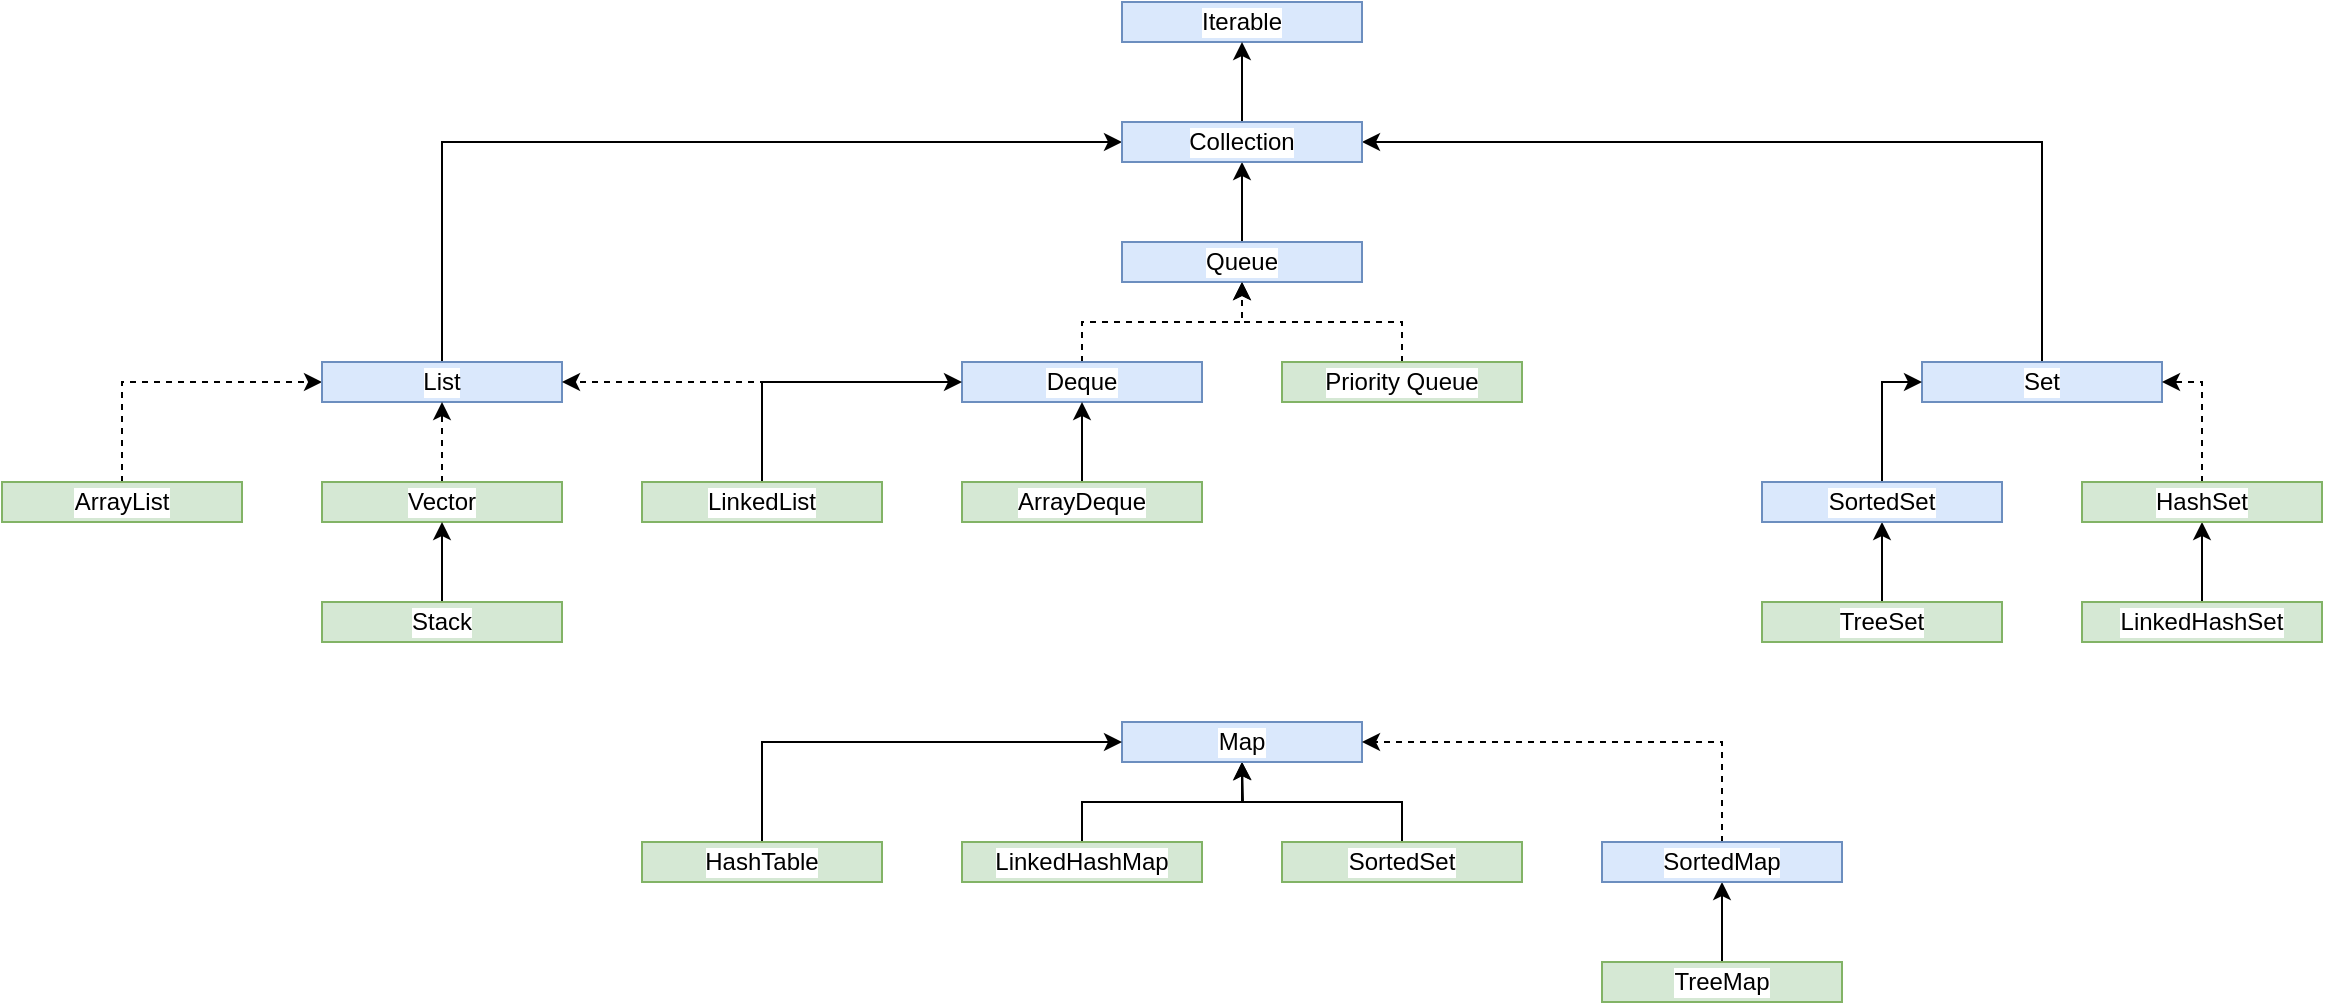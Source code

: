 <mxfile version="20.5.3" type="embed"><diagram name="Страница — 1" id="8VdXoSXOcOiXIlTusOmZ"><mxGraphModel dx="2238" dy="1378" grid="1" gridSize="10" guides="0" tooltips="1" connect="1" arrows="1" fold="1" page="0" pageScale="1" pageWidth="827" pageHeight="1169" math="0" shadow="0"><root><mxCell id="0"/><mxCell id="1" parent="0"/><mxCell id="aY1j8prLThrJ-g-cgl9k-35" style="edgeStyle=orthogonalEdgeStyle;rounded=0;orthogonalLoop=1;jettySize=auto;html=1;exitX=0.5;exitY=0;exitDx=0;exitDy=0;entryX=0.5;entryY=1;entryDx=0;entryDy=0;dashed=1;labelBackgroundColor=default;" parent="1" source="aY1j8prLThrJ-g-cgl9k-3" target="aY1j8prLThrJ-g-cgl9k-7" edge="1"><mxGeometry relative="1" as="geometry"/></mxCell><mxCell id="aY1j8prLThrJ-g-cgl9k-3" value="Priority Queue" style="html=1;whiteSpace=wrap;fillColor=#d5e8d4;strokeColor=#82b366;rounded=0;labelBackgroundColor=default;" parent="1" vertex="1"><mxGeometry x="480" y="519" width="120" height="20" as="geometry"/></mxCell><mxCell id="aY1j8prLThrJ-g-cgl9k-32" style="edgeStyle=orthogonalEdgeStyle;rounded=0;orthogonalLoop=1;jettySize=auto;html=1;exitX=0.5;exitY=0;exitDx=0;exitDy=0;entryX=1;entryY=0.5;entryDx=0;entryDy=0;labelBackgroundColor=default;" parent="1" source="aY1j8prLThrJ-g-cgl9k-4" target="aY1j8prLThrJ-g-cgl9k-16" edge="1"><mxGeometry relative="1" as="geometry"/></mxCell><mxCell id="aY1j8prLThrJ-g-cgl9k-4" value="Set" style="html=1;whiteSpace=wrap;fillColor=#dae8fc;strokeColor=#6c8ebf;rounded=0;labelBackgroundColor=default;" parent="1" vertex="1"><mxGeometry x="800" y="519" width="120" height="20" as="geometry"/></mxCell><mxCell id="aY1j8prLThrJ-g-cgl9k-49" style="edgeStyle=orthogonalEdgeStyle;rounded=0;orthogonalLoop=1;jettySize=auto;html=1;exitX=0.5;exitY=0;exitDx=0;exitDy=0;entryX=0.5;entryY=1;entryDx=0;entryDy=0;labelBackgroundColor=default;" parent="1" source="aY1j8prLThrJ-g-cgl9k-5" target="aY1j8prLThrJ-g-cgl9k-13" edge="1"><mxGeometry relative="1" as="geometry"/></mxCell><mxCell id="aY1j8prLThrJ-g-cgl9k-5" value="LinkedHashSet" style="html=1;whiteSpace=wrap;fillColor=#d5e8d4;strokeColor=#82b366;rounded=0;labelBackgroundColor=default;" parent="1" vertex="1"><mxGeometry x="880" y="639" width="120" height="20" as="geometry"/></mxCell><mxCell id="aY1j8prLThrJ-g-cgl9k-47" style="edgeStyle=orthogonalEdgeStyle;rounded=0;orthogonalLoop=1;jettySize=auto;html=1;exitX=0.5;exitY=0;exitDx=0;exitDy=0;entryX=0.5;entryY=1;entryDx=0;entryDy=0;labelBackgroundColor=default;" parent="1" source="aY1j8prLThrJ-g-cgl9k-6" target="aY1j8prLThrJ-g-cgl9k-14" edge="1"><mxGeometry relative="1" as="geometry"/></mxCell><mxCell id="aY1j8prLThrJ-g-cgl9k-6" value="TreeSet" style="html=1;whiteSpace=wrap;fillColor=#d5e8d4;strokeColor=#82b366;rounded=0;labelBackgroundColor=default;" parent="1" vertex="1"><mxGeometry x="720" y="639" width="120" height="20" as="geometry"/></mxCell><mxCell id="aY1j8prLThrJ-g-cgl9k-31" style="edgeStyle=orthogonalEdgeStyle;rounded=0;orthogonalLoop=1;jettySize=auto;html=1;exitX=0.5;exitY=0;exitDx=0;exitDy=0;entryX=0.5;entryY=1;entryDx=0;entryDy=0;labelBackgroundColor=default;" parent="1" source="aY1j8prLThrJ-g-cgl9k-7" target="aY1j8prLThrJ-g-cgl9k-16" edge="1"><mxGeometry relative="1" as="geometry"/></mxCell><mxCell id="aY1j8prLThrJ-g-cgl9k-7" value="Queue" style="html=1;whiteSpace=wrap;fillColor=#dae8fc;strokeColor=#6c8ebf;rounded=0;labelBackgroundColor=default;" parent="1" vertex="1"><mxGeometry x="400" y="459" width="120" height="20" as="geometry"/></mxCell><mxCell id="aY1j8prLThrJ-g-cgl9k-34" style="edgeStyle=orthogonalEdgeStyle;rounded=0;orthogonalLoop=1;jettySize=auto;html=1;exitX=0.5;exitY=0;exitDx=0;exitDy=0;entryX=0.5;entryY=1;entryDx=0;entryDy=0;dashed=1;labelBackgroundColor=default;" parent="1" source="aY1j8prLThrJ-g-cgl9k-8" target="aY1j8prLThrJ-g-cgl9k-7" edge="1"><mxGeometry relative="1" as="geometry"/></mxCell><mxCell id="aY1j8prLThrJ-g-cgl9k-8" value="Deque" style="html=1;whiteSpace=wrap;fillColor=#dae8fc;strokeColor=#6c8ebf;rounded=0;labelBackgroundColor=default;" parent="1" vertex="1"><mxGeometry x="320" y="519" width="120" height="20" as="geometry"/></mxCell><mxCell id="aY1j8prLThrJ-g-cgl9k-40" style="edgeStyle=orthogonalEdgeStyle;rounded=0;orthogonalLoop=1;jettySize=auto;html=1;exitX=0.5;exitY=0;exitDx=0;exitDy=0;entryX=0;entryY=0.5;entryDx=0;entryDy=0;dashed=1;labelBackgroundColor=default;" parent="1" source="aY1j8prLThrJ-g-cgl9k-9" target="aY1j8prLThrJ-g-cgl9k-10" edge="1"><mxGeometry relative="1" as="geometry"/></mxCell><mxCell id="aY1j8prLThrJ-g-cgl9k-9" value="ArrayList" style="html=1;whiteSpace=wrap;fillColor=#d5e8d4;strokeColor=#82b366;rounded=0;labelBackgroundColor=default;" parent="1" vertex="1"><mxGeometry x="-160" y="579" width="120" height="20" as="geometry"/></mxCell><mxCell id="aY1j8prLThrJ-g-cgl9k-33" style="edgeStyle=orthogonalEdgeStyle;rounded=0;orthogonalLoop=1;jettySize=auto;html=1;exitX=0.5;exitY=0;exitDx=0;exitDy=0;entryX=0;entryY=0.5;entryDx=0;entryDy=0;labelBackgroundColor=default;" parent="1" source="aY1j8prLThrJ-g-cgl9k-10" target="aY1j8prLThrJ-g-cgl9k-16" edge="1"><mxGeometry relative="1" as="geometry"/></mxCell><mxCell id="aY1j8prLThrJ-g-cgl9k-10" value="List" style="html=1;whiteSpace=wrap;fillColor=#dae8fc;strokeColor=#6c8ebf;rounded=0;labelBackgroundColor=default;" parent="1" vertex="1"><mxGeometry y="519" width="120" height="20" as="geometry"/></mxCell><mxCell id="aY1j8prLThrJ-g-cgl9k-39" style="edgeStyle=orthogonalEdgeStyle;rounded=0;orthogonalLoop=1;jettySize=auto;html=1;exitX=0.5;exitY=0;exitDx=0;exitDy=0;entryX=0.5;entryY=1;entryDx=0;entryDy=0;dashed=1;labelBackgroundColor=default;" parent="1" source="aY1j8prLThrJ-g-cgl9k-11" target="aY1j8prLThrJ-g-cgl9k-10" edge="1"><mxGeometry relative="1" as="geometry"/></mxCell><mxCell id="aY1j8prLThrJ-g-cgl9k-11" value="Vector" style="html=1;whiteSpace=wrap;fillColor=#d5e8d4;strokeColor=#82b366;rounded=0;labelBackgroundColor=default;" parent="1" vertex="1"><mxGeometry y="579" width="120" height="20" as="geometry"/></mxCell><mxCell id="aY1j8prLThrJ-g-cgl9k-41" style="edgeStyle=orthogonalEdgeStyle;rounded=0;orthogonalLoop=1;jettySize=auto;html=1;exitX=0.5;exitY=0;exitDx=0;exitDy=0;entryX=0.5;entryY=1;entryDx=0;entryDy=0;labelBackgroundColor=default;" parent="1" source="aY1j8prLThrJ-g-cgl9k-12" target="aY1j8prLThrJ-g-cgl9k-11" edge="1"><mxGeometry relative="1" as="geometry"/></mxCell><mxCell id="aY1j8prLThrJ-g-cgl9k-12" value="Stack" style="html=1;whiteSpace=wrap;fillColor=#d5e8d4;strokeColor=#82b366;rounded=0;labelBackgroundColor=default;" parent="1" vertex="1"><mxGeometry y="639" width="120" height="20" as="geometry"/></mxCell><mxCell id="aY1j8prLThrJ-g-cgl9k-50" style="edgeStyle=orthogonalEdgeStyle;rounded=0;orthogonalLoop=1;jettySize=auto;html=1;exitX=0.5;exitY=0;exitDx=0;exitDy=0;entryX=1;entryY=0.5;entryDx=0;entryDy=0;dashed=1;labelBackgroundColor=default;" parent="1" source="aY1j8prLThrJ-g-cgl9k-13" target="aY1j8prLThrJ-g-cgl9k-4" edge="1"><mxGeometry relative="1" as="geometry"/></mxCell><mxCell id="aY1j8prLThrJ-g-cgl9k-13" value="HashSet" style="html=1;whiteSpace=wrap;fillColor=#d5e8d4;strokeColor=#82b366;rounded=0;labelBackgroundColor=default;" parent="1" vertex="1"><mxGeometry x="880" y="579" width="120" height="20" as="geometry"/></mxCell><mxCell id="aY1j8prLThrJ-g-cgl9k-48" style="edgeStyle=orthogonalEdgeStyle;rounded=0;orthogonalLoop=1;jettySize=auto;html=1;exitX=0.5;exitY=0;exitDx=0;exitDy=0;entryX=0;entryY=0.5;entryDx=0;entryDy=0;labelBackgroundColor=default;" parent="1" source="aY1j8prLThrJ-g-cgl9k-14" target="aY1j8prLThrJ-g-cgl9k-4" edge="1"><mxGeometry relative="1" as="geometry"/></mxCell><mxCell id="aY1j8prLThrJ-g-cgl9k-14" value="SortedSet" style="html=1;whiteSpace=wrap;fillColor=#dae8fc;strokeColor=#6c8ebf;rounded=0;labelBackgroundColor=default;" parent="1" vertex="1"><mxGeometry x="720" y="579" width="120" height="20" as="geometry"/></mxCell><mxCell id="aY1j8prLThrJ-g-cgl9k-15" value="Iterable" style="fillColor=#dae8fc;strokeColor=#6c8ebf;rounded=0;gradientColor=none;glass=0;sketch=0;shadow=0;fontColor=default;labelBackgroundColor=default;labelBorderColor=none;whiteSpace=wrap;html=1;" parent="1" vertex="1"><mxGeometry x="400" y="339" width="120" height="20" as="geometry"/></mxCell><mxCell id="aY1j8prLThrJ-g-cgl9k-30" style="edgeStyle=orthogonalEdgeStyle;rounded=0;orthogonalLoop=1;jettySize=auto;html=1;exitX=0.5;exitY=0;exitDx=0;exitDy=0;entryX=0.5;entryY=1;entryDx=0;entryDy=0;labelBackgroundColor=default;" parent="1" source="aY1j8prLThrJ-g-cgl9k-16" target="aY1j8prLThrJ-g-cgl9k-15" edge="1"><mxGeometry relative="1" as="geometry"/></mxCell><mxCell id="aY1j8prLThrJ-g-cgl9k-16" value="Collection" style="html=1;whiteSpace=wrap;fillColor=#dae8fc;strokeColor=#6c8ebf;rounded=0;labelBackgroundColor=default;" parent="1" vertex="1"><mxGeometry x="400" y="399" width="120" height="20" as="geometry"/></mxCell><mxCell id="aY1j8prLThrJ-g-cgl9k-37" style="edgeStyle=orthogonalEdgeStyle;rounded=0;orthogonalLoop=1;jettySize=auto;html=1;exitX=0.5;exitY=0;exitDx=0;exitDy=0;entryX=0;entryY=0.5;entryDx=0;entryDy=0;labelBackgroundColor=default;" parent="1" source="aY1j8prLThrJ-g-cgl9k-17" target="aY1j8prLThrJ-g-cgl9k-8" edge="1"><mxGeometry relative="1" as="geometry"/></mxCell><mxCell id="aY1j8prLThrJ-g-cgl9k-38" style="edgeStyle=orthogonalEdgeStyle;rounded=0;orthogonalLoop=1;jettySize=auto;html=1;exitX=0.5;exitY=0;exitDx=0;exitDy=0;entryX=1;entryY=0.5;entryDx=0;entryDy=0;dashed=1;labelBackgroundColor=default;" parent="1" source="aY1j8prLThrJ-g-cgl9k-17" target="aY1j8prLThrJ-g-cgl9k-10" edge="1"><mxGeometry relative="1" as="geometry"/></mxCell><mxCell id="aY1j8prLThrJ-g-cgl9k-17" value="LinkedList" style="html=1;whiteSpace=wrap;fillColor=#d5e8d4;strokeColor=#82b366;rounded=0;labelBackgroundColor=default;" parent="1" vertex="1"><mxGeometry x="160" y="579" width="120" height="20" as="geometry"/></mxCell><mxCell id="aY1j8prLThrJ-g-cgl9k-36" style="edgeStyle=orthogonalEdgeStyle;rounded=0;orthogonalLoop=1;jettySize=auto;html=1;exitX=0.5;exitY=0;exitDx=0;exitDy=0;entryX=0.5;entryY=1;entryDx=0;entryDy=0;labelBackgroundColor=default;" parent="1" source="aY1j8prLThrJ-g-cgl9k-18" target="aY1j8prLThrJ-g-cgl9k-8" edge="1"><mxGeometry relative="1" as="geometry"/></mxCell><mxCell id="aY1j8prLThrJ-g-cgl9k-18" value="ArrayDeque" style="html=1;whiteSpace=wrap;fillColor=#d5e8d4;strokeColor=#82b366;rounded=0;labelBackgroundColor=default;" parent="1" vertex="1"><mxGeometry x="320" y="579" width="120" height="20" as="geometry"/></mxCell><mxCell id="aY1j8prLThrJ-g-cgl9k-43" style="edgeStyle=orthogonalEdgeStyle;rounded=0;orthogonalLoop=1;jettySize=auto;html=1;exitX=0.5;exitY=0;exitDx=0;exitDy=0;entryX=0.5;entryY=1;entryDx=0;entryDy=0;labelBackgroundColor=default;" parent="1" source="aY1j8prLThrJ-g-cgl9k-19" target="aY1j8prLThrJ-g-cgl9k-23" edge="1"><mxGeometry relative="1" as="geometry"/></mxCell><mxCell id="aY1j8prLThrJ-g-cgl9k-19" value="LinkedHashMap" style="html=1;whiteSpace=wrap;fillColor=#d5e8d4;strokeColor=#82b366;rounded=0;labelBackgroundColor=default;" parent="1" vertex="1"><mxGeometry x="320" y="759" width="120" height="20" as="geometry"/></mxCell><mxCell id="aY1j8prLThrJ-g-cgl9k-44" style="edgeStyle=orthogonalEdgeStyle;rounded=0;orthogonalLoop=1;jettySize=auto;html=1;exitX=0.5;exitY=0;exitDx=0;exitDy=0;labelBackgroundColor=default;" parent="1" source="aY1j8prLThrJ-g-cgl9k-20" edge="1"><mxGeometry relative="1" as="geometry"><mxPoint x="460" y="719" as="targetPoint"/></mxGeometry></mxCell><mxCell id="aY1j8prLThrJ-g-cgl9k-20" value="SortedSet" style="html=1;whiteSpace=wrap;fillColor=#d5e8d4;strokeColor=#82b366;rounded=0;labelBackgroundColor=default;" parent="1" vertex="1"><mxGeometry x="480" y="759" width="120" height="20" as="geometry"/></mxCell><mxCell id="aY1j8prLThrJ-g-cgl9k-23" value="Map" style="html=1;whiteSpace=wrap;fillColor=#dae8fc;strokeColor=#6c8ebf;rounded=0;labelBackgroundColor=default;" parent="1" vertex="1"><mxGeometry x="400" y="699" width="120" height="20" as="geometry"/></mxCell><mxCell id="aY1j8prLThrJ-g-cgl9k-42" style="edgeStyle=orthogonalEdgeStyle;rounded=0;orthogonalLoop=1;jettySize=auto;html=1;exitX=0.5;exitY=0;exitDx=0;exitDy=0;entryX=0;entryY=0.5;entryDx=0;entryDy=0;labelBackgroundColor=default;" parent="1" source="aY1j8prLThrJ-g-cgl9k-24" target="aY1j8prLThrJ-g-cgl9k-23" edge="1"><mxGeometry relative="1" as="geometry"/></mxCell><mxCell id="aY1j8prLThrJ-g-cgl9k-24" value="HashTable" style="html=1;whiteSpace=wrap;fillColor=#d5e8d4;strokeColor=#82b366;rounded=0;labelBackgroundColor=default;" parent="1" vertex="1"><mxGeometry x="160" y="759" width="120" height="20" as="geometry"/></mxCell><mxCell id="aY1j8prLThrJ-g-cgl9k-46" style="edgeStyle=orthogonalEdgeStyle;rounded=0;orthogonalLoop=1;jettySize=auto;html=1;exitX=0.5;exitY=0;exitDx=0;exitDy=0;entryX=0.5;entryY=1;entryDx=0;entryDy=0;labelBackgroundColor=default;" parent="1" source="aY1j8prLThrJ-g-cgl9k-25" target="aY1j8prLThrJ-g-cgl9k-26" edge="1"><mxGeometry relative="1" as="geometry"/></mxCell><mxCell id="aY1j8prLThrJ-g-cgl9k-25" value="TreeMap" style="html=1;whiteSpace=wrap;fillColor=#d5e8d4;strokeColor=#82b366;rounded=0;labelBackgroundColor=default;" parent="1" vertex="1"><mxGeometry x="640" y="819" width="120" height="20" as="geometry"/></mxCell><mxCell id="aY1j8prLThrJ-g-cgl9k-45" style="edgeStyle=orthogonalEdgeStyle;rounded=0;orthogonalLoop=1;jettySize=auto;html=1;exitX=0.5;exitY=0;exitDx=0;exitDy=0;entryX=1;entryY=0.5;entryDx=0;entryDy=0;dashed=1;labelBackgroundColor=default;" parent="1" source="aY1j8prLThrJ-g-cgl9k-26" target="aY1j8prLThrJ-g-cgl9k-23" edge="1"><mxGeometry relative="1" as="geometry"/></mxCell><mxCell id="aY1j8prLThrJ-g-cgl9k-26" value="SortedMap" style="html=1;whiteSpace=wrap;fillColor=#dae8fc;strokeColor=#6c8ebf;rounded=0;labelBackgroundColor=default;" parent="1" vertex="1"><mxGeometry x="640" y="759" width="120" height="20" as="geometry"/></mxCell></root></mxGraphModel></diagram></mxfile>